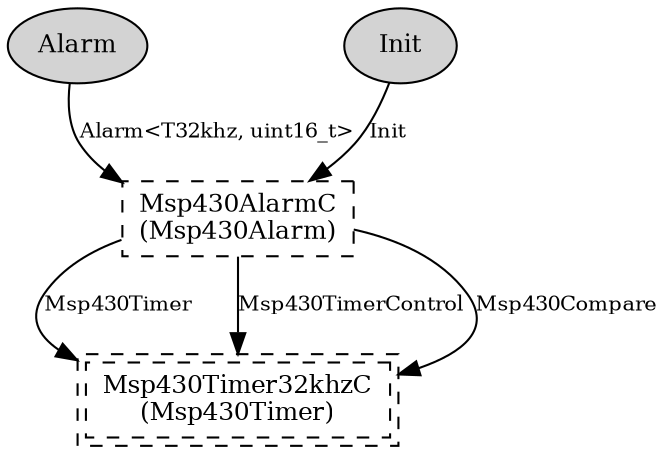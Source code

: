 digraph "tos.chips.msp430.timer.Alarm32khz16C" {
  n0x7fcf8fdda9f0 [shape=ellipse, style=filled, label="Alarm", fontsize=12];
  "Alarm32khz16C.Msp430Alarm" [fontsize=12, shape=box, style=dashed, label="Msp430AlarmC\n(Msp430Alarm)", URL="../chtml/tos.chips.msp430.timer.Msp430AlarmC.html"];
  n0x7fcf8fdda0c0 [shape=ellipse, style=filled, label="Init", fontsize=12];
  "Alarm32khz16C.Msp430Alarm" [fontsize=12, shape=box, style=dashed, label="Msp430AlarmC\n(Msp430Alarm)", URL="../chtml/tos.chips.msp430.timer.Msp430AlarmC.html"];
  "Alarm32khz16C.Msp430Alarm" [fontsize=12, shape=box, style=dashed, label="Msp430AlarmC\n(Msp430Alarm)", URL="../chtml/tos.chips.msp430.timer.Msp430AlarmC.html"];
  "Alarm32khz16C.Msp430Timer" [fontsize=12, shape=box,peripheries=2, style=dashed, label="Msp430Timer32khzC\n(Msp430Timer)", URL="../chtml/tos.chips.msp430.timer.Msp430Timer32khzC.html"];
  "Alarm32khz16C.Msp430Alarm" [fontsize=12, shape=box, style=dashed, label="Msp430AlarmC\n(Msp430Alarm)", URL="../chtml/tos.chips.msp430.timer.Msp430AlarmC.html"];
  "Alarm32khz16C.Msp430Timer" [fontsize=12, shape=box,peripheries=2, style=dashed, label="Msp430Timer32khzC\n(Msp430Timer)", URL="../chtml/tos.chips.msp430.timer.Msp430Timer32khzC.html"];
  "Alarm32khz16C.Msp430Alarm" [fontsize=12, shape=box, style=dashed, label="Msp430AlarmC\n(Msp430Alarm)", URL="../chtml/tos.chips.msp430.timer.Msp430AlarmC.html"];
  "Alarm32khz16C.Msp430Timer" [fontsize=12, shape=box,peripheries=2, style=dashed, label="Msp430Timer32khzC\n(Msp430Timer)", URL="../chtml/tos.chips.msp430.timer.Msp430Timer32khzC.html"];
  "n0x7fcf8fdda9f0" -> "Alarm32khz16C.Msp430Alarm" [label="Alarm<T32khz, uint16_t>", URL="../ihtml/tos.lib.timer.Alarm.html", fontsize=10];
  "n0x7fcf8fdda0c0" -> "Alarm32khz16C.Msp430Alarm" [label="Init", URL="../ihtml/tos.interfaces.Init.html", fontsize=10];
  "Alarm32khz16C.Msp430Alarm" -> "Alarm32khz16C.Msp430Timer" [label="Msp430Timer", URL="../ihtml/tos.chips.msp430.timer.Msp430Timer.html", fontsize=10];
  "Alarm32khz16C.Msp430Alarm" -> "Alarm32khz16C.Msp430Timer" [label="Msp430TimerControl", URL="../ihtml/tos.chips.msp430.timer.Msp430TimerControl.html", fontsize=10];
  "Alarm32khz16C.Msp430Alarm" -> "Alarm32khz16C.Msp430Timer" [label="Msp430Compare", URL="../ihtml/tos.chips.msp430.timer.Msp430Compare.html", fontsize=10];
}
